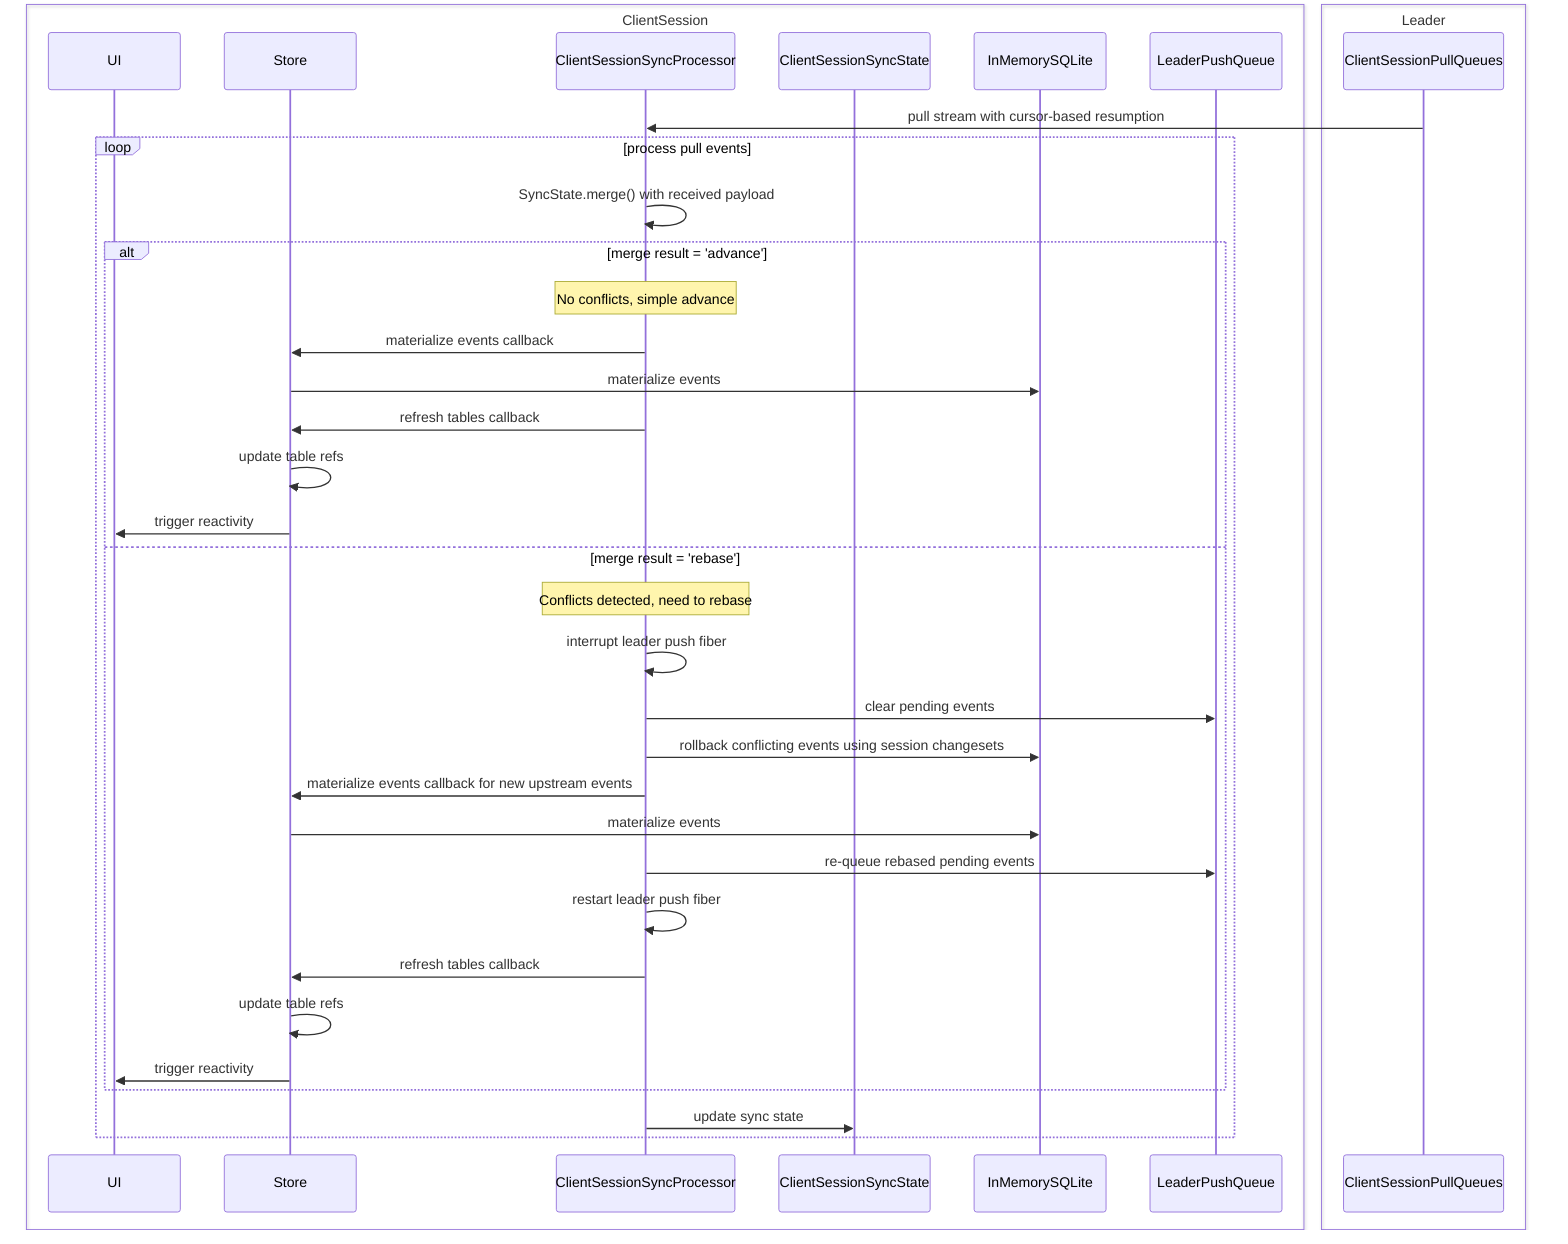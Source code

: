 sequenceDiagram
    box ClientSession
        participant UI
        participant Store
        participant CSSP as ClientSessionSyncProcessor
        participant ClientSessionSyncState
        participant InMemorySQLite
        participant LeaderPushQueue
    end
    box Leader
        participant ClientSessionPullQueues
    end


    ClientSessionPullQueues->>CSSP: pull stream with cursor-based resumption

    loop process pull events
        CSSP->>CSSP: SyncState.merge() with received payload

        alt merge result = 'advance'
            Note over CSSP: No conflicts, simple advance
            CSSP->>Store: materialize events callback
            Store->>InMemorySQLite: materialize events

            CSSP->>Store: refresh tables callback
            Store->>Store: update table refs
            Store->>UI: trigger reactivity

        else merge result = 'rebase'
            Note over CSSP: Conflicts detected, need to rebase

            CSSP->>CSSP: interrupt leader push fiber
            CSSP->>LeaderPushQueue: clear pending events

            CSSP->>InMemorySQLite: rollback conflicting events using session changesets

            CSSP->>Store: materialize events callback for new upstream events
            Store->>InMemorySQLite: materialize events

            CSSP->>LeaderPushQueue: re-queue rebased pending events
            CSSP->>CSSP: restart leader push fiber

            CSSP->>Store: refresh tables callback
            Store->>Store: update table refs
            Store->>UI: trigger reactivity
        end

        %% Update sync state
        CSSP->>ClientSessionSyncState: update sync state
    end